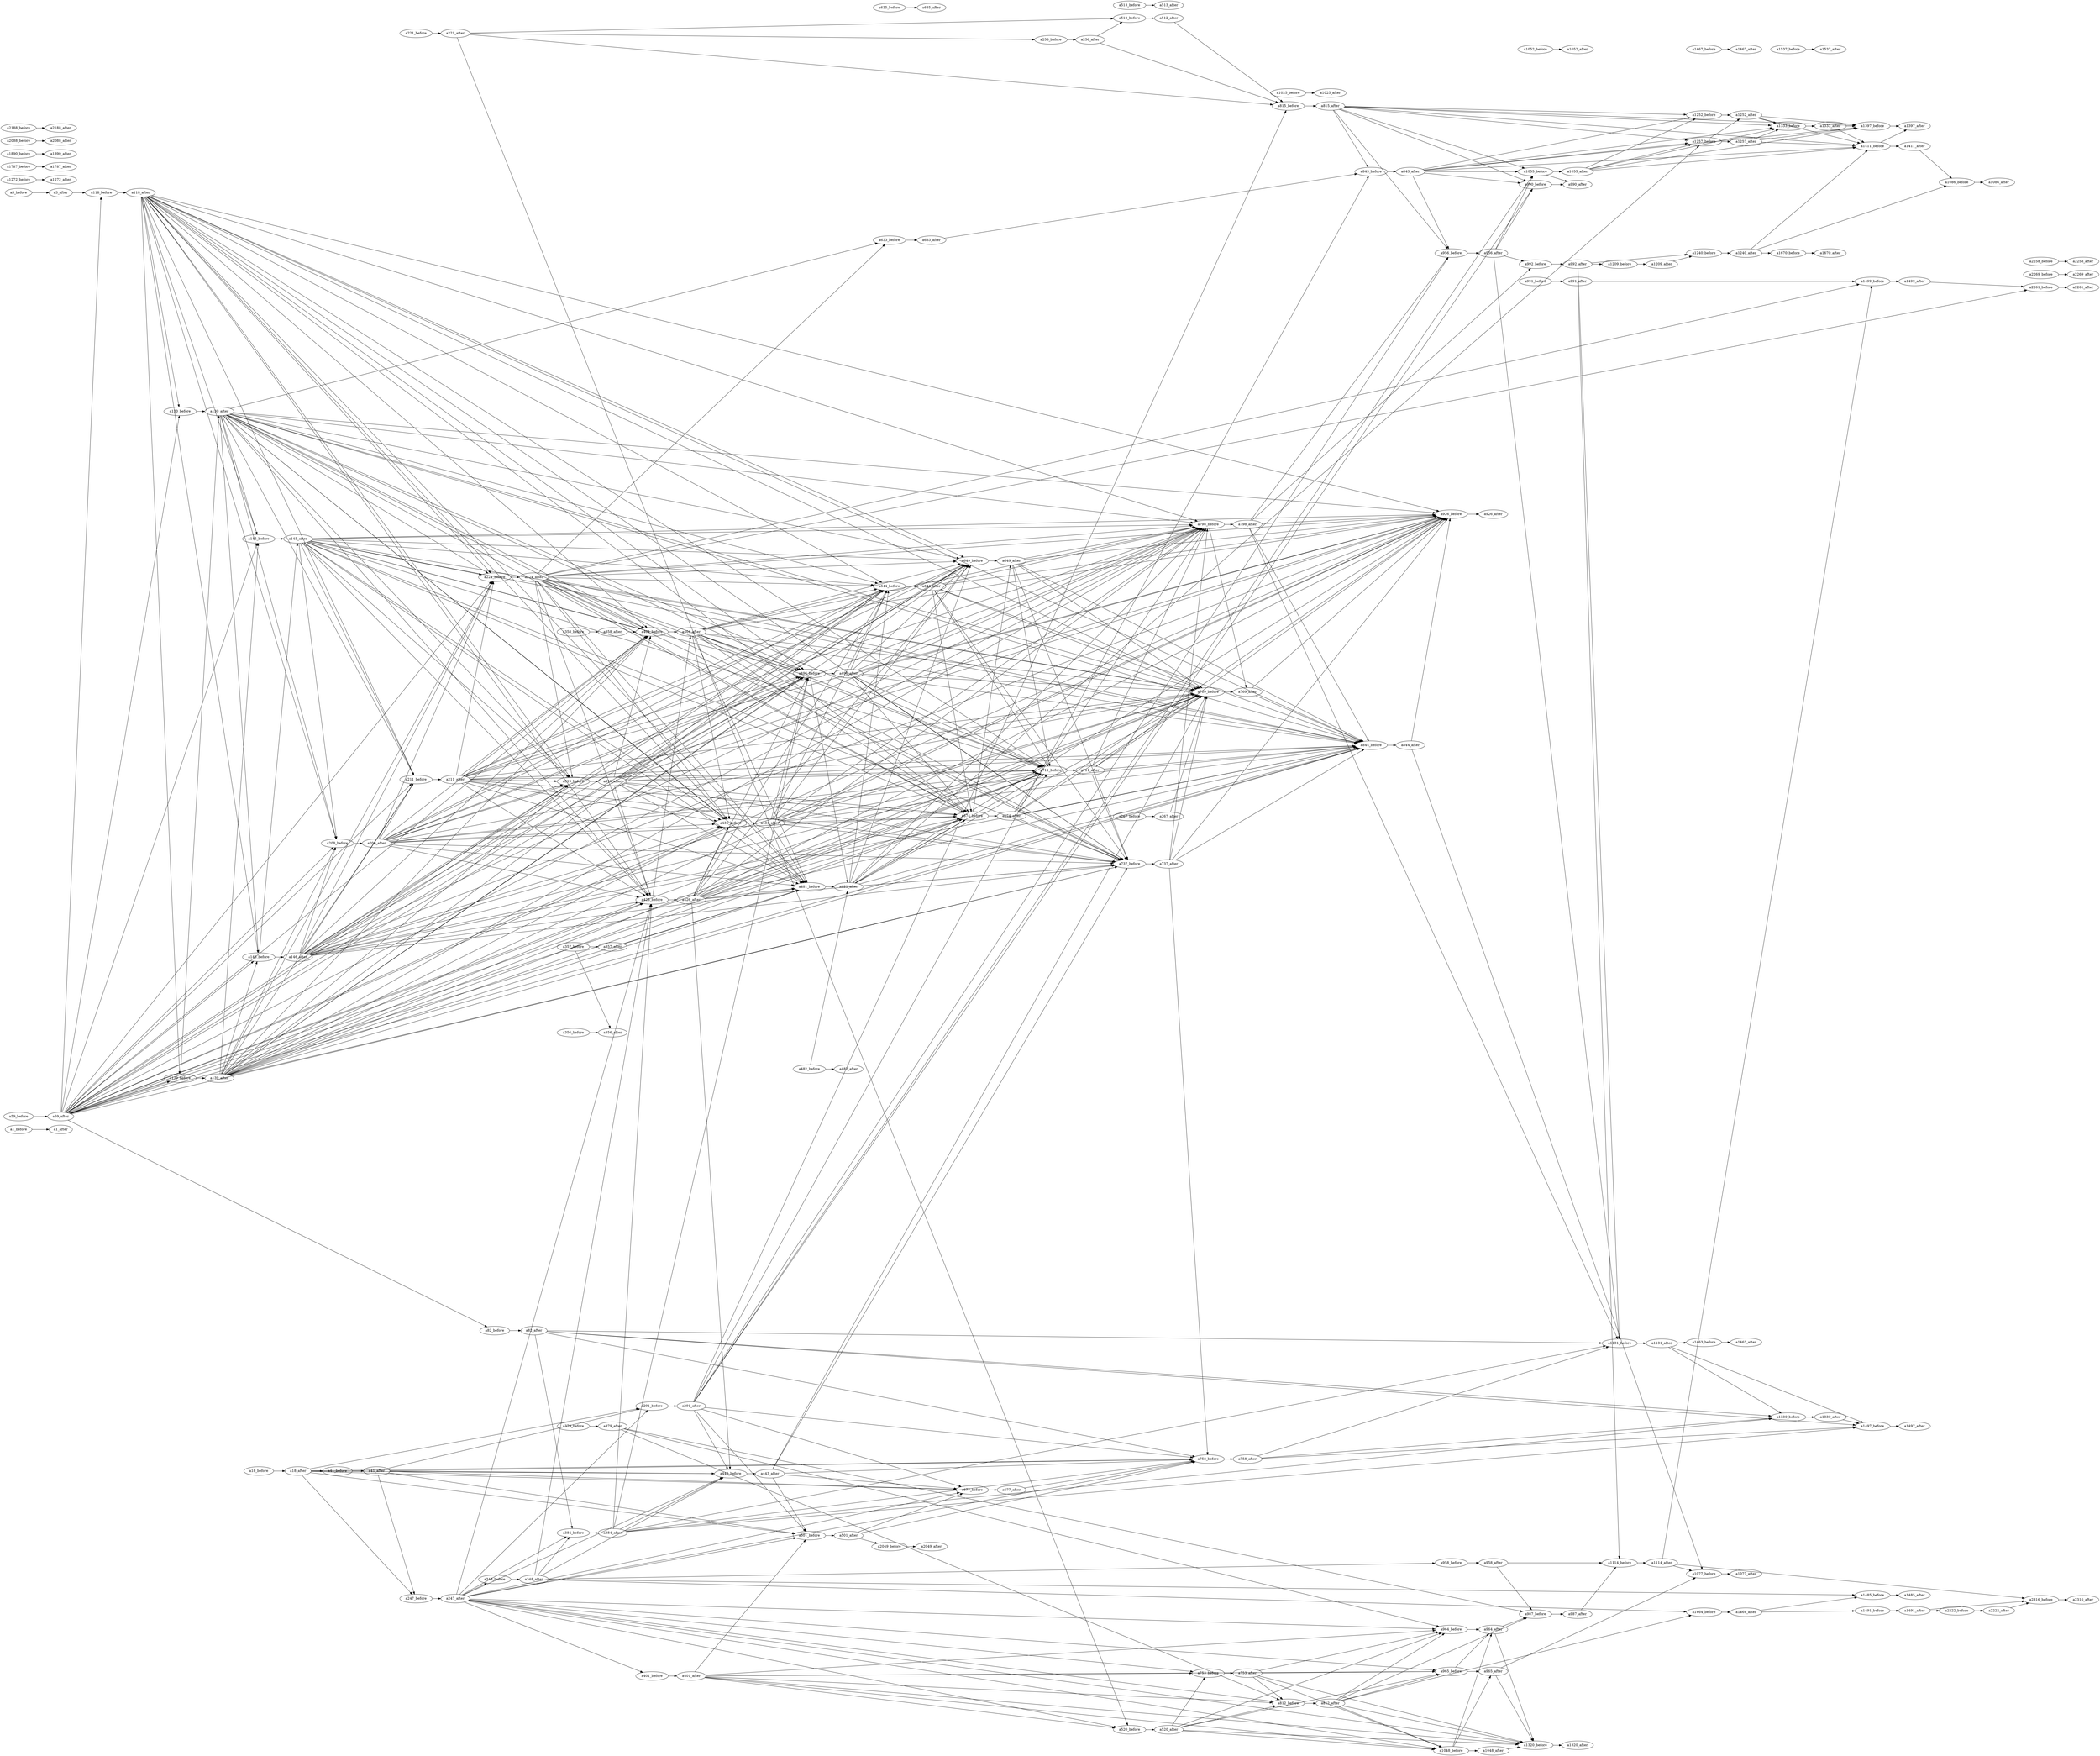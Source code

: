strict digraph  {
rankdir=LR;
splines=false;
a1_before;
a1_after;
a3_before;
a3_after;
a118_before;
a18_before;
a18_after;
a501_before;
a41_before;
a677_before;
a443_before;
a758_before;
a247_before;
a291_before;
a41_after;
a59_before;
a59_after;
a211_before;
a926_before;
a481_before;
a224_before;
a649_before;
a404_before;
a431_before;
a130_before;
a711_before;
a208_before;
a319_before;
a496_before;
a674_before;
a844_before;
a146_before;
a82_before;
a644_before;
a426_before;
a798_before;
a737_before;
a145_before;
a769_before;
a139_before;
a82_after;
a1497_before;
a1330_before;
a384_before;
a1131_before;
a118_after;
a130_after;
a139_after;
a633_before;
a146_after;
a145_after;
a208_after;
a221_before;
a221_after;
a211_after;
a256_before;
a512_before;
a520_before;
a815_before;
a224_after;
a2261_before;
a1499_before;
a247_after;
a965_before;
a964_before;
a401_before;
a812_before;
a1320_before;
a1048_before;
a753_before;
a348_before;
a256_after;
a267_before;
a267_after;
a291_after;
a990_before;
a1055_before;
a956_before;
a843_before;
a319_after;
a348_after;
a958_before;
a1485_before;
a1464_before;
a358_before;
a358_after;
a356_before;
a356_after;
a357_before;
a357_after;
a384_after;
a379_before;
a379_after;
a987_before;
a426_after;
a404_after;
a401_after;
a431_after;
a443_after;
a482_before;
a482_after;
a501_after;
a496_after;
a481_after;
a1257_before;
a2049_before;
a512_after;
a513_before;
a513_after;
a520_after;
a633_after;
a635_before;
a635_after;
a644_after;
a674_after;
a677_after;
a649_after;
a711_after;
a737_after;
a798_after;
a753_after;
a769_after;
a758_after;
a992_before;
a812_after;
a1025_before;
a1025_after;
a815_after;
a1252_before;
a1397_before;
a1333_before;
a1411_before;
a844_after;
a843_after;
a1077_before;
a926_after;
a958_after;
a956_after;
a965_after;
a1048_after;
a964_after;
a1114_before;
a991_before;
a991_after;
a990_after;
a987_after;
a1055_after;
a992_after;
a1052_before;
a1052_after;
a1209_before;
a1240_before;
a1114_after;
a2316_before;
a1131_after;
a1463_before;
a1077_after;
a1209_after;
a1257_after;
a1252_after;
a1240_after;
a1086_before;
a1670_before;
a1272_before;
a1272_after;
a1320_after;
a1333_after;
a1330_after;
a1411_after;
a1397_after;
a1464_after;
a1463_after;
a1467_before;
a1467_after;
a1491_before;
a1491_after;
a1497_after;
a1485_after;
a1499_after;
a2222_before;
a1670_after;
a1537_before;
a1537_after;
a1787_before;
a1787_after;
a1890_before;
a1890_after;
a2049_after;
a2222_after;
a2088_before;
a2088_after;
a2188_before;
a2188_after;
a2269_before;
a2269_after;
a2316_after;
a2261_after;
a2258_before;
a2258_after;
a1086_after;
a1_before -> a1_after;
a3_before -> a3_after;
a3_after -> a118_before  [weight=1];
a118_before -> a118_after;
a18_before -> a18_after;
a18_after -> a501_before  [weight=1];
a18_after -> a41_before  [weight=2];
a18_after -> a677_before  [weight=2];
a18_after -> a443_before  [weight=1];
a18_after -> a758_before  [weight=1];
a18_after -> a247_before  [weight=1];
a18_after -> a291_before  [weight=1];
a501_before -> a501_after;
a41_before -> a41_after;
a677_before -> a677_after;
a443_before -> a443_after;
a758_before -> a758_after;
a247_before -> a247_after;
a291_before -> a291_after;
a41_after -> a501_before  [weight=1];
a41_after -> a677_before  [weight=2];
a41_after -> a443_before  [weight=1];
a41_after -> a758_before  [weight=1];
a41_after -> a247_before  [weight=1];
a41_after -> a291_before  [weight=1];
a59_before -> a59_after;
a59_after -> a211_before  [weight=1];
a59_after -> a926_before  [weight=1];
a59_after -> a481_before  [weight=1];
a59_after -> a224_before  [weight=1];
a59_after -> a649_before  [weight=1];
a59_after -> a404_before  [weight=1];
a59_after -> a431_before  [weight=2];
a59_after -> a130_before  [weight=1];
a59_after -> a711_before  [weight=1];
a59_after -> a208_before  [weight=1];
a59_after -> a319_before  [weight=1];
a59_after -> a496_before  [weight=1];
a59_after -> a674_before  [weight=1];
a59_after -> a844_before  [weight=1];
a59_after -> a146_before  [weight=1];
a59_after -> a82_before  [weight=1];
a59_after -> a644_before  [weight=1];
a59_after -> a426_before  [weight=1];
a59_after -> a798_before  [weight=1];
a59_after -> a118_before  [weight=1];
a59_after -> a737_before  [weight=1];
a59_after -> a145_before  [weight=1];
a59_after -> a769_before  [weight=1];
a59_after -> a139_before  [weight=1];
a211_before -> a211_after;
a926_before -> a926_after;
a481_before -> a481_after;
a224_before -> a224_after;
a649_before -> a649_after;
a404_before -> a404_after;
a431_before -> a431_after;
a130_before -> a130_after;
a711_before -> a711_after;
a208_before -> a208_after;
a319_before -> a319_after;
a496_before -> a496_after;
a496_before -> a481_after  [weight=1];
a674_before -> a674_after;
a674_before -> a649_after  [weight=1];
a844_before -> a844_after;
a146_before -> a146_after;
a146_before -> a145_after  [weight=1];
a82_before -> a82_after;
a644_before -> a644_after;
a426_before -> a426_after;
a426_before -> a404_after  [weight=1];
a798_before -> a798_after;
a798_before -> a769_after  [weight=1];
a737_before -> a737_after;
a145_before -> a145_after;
a769_before -> a769_after;
a139_before -> a139_after;
a139_before -> a130_after  [weight=1];
a82_after -> a1497_before  [weight=1];
a82_after -> a1330_before  [weight=1];
a82_after -> a384_before  [weight=1];
a82_after -> a758_before  [weight=1];
a82_after -> a1131_before  [weight=1];
a1497_before -> a1497_after;
a1330_before -> a1330_after;
a384_before -> a384_after;
a1131_before -> a1131_after;
a118_after -> a211_before  [weight=1];
a118_after -> a926_before  [weight=1];
a118_after -> a481_before  [weight=1];
a118_after -> a224_before  [weight=1];
a118_after -> a649_before  [weight=1];
a118_after -> a404_before  [weight=1];
a118_after -> a431_before  [weight=1];
a118_after -> a130_before  [weight=1];
a118_after -> a711_before  [weight=1];
a118_after -> a208_before  [weight=1];
a118_after -> a319_before  [weight=1];
a118_after -> a496_before  [weight=1];
a118_after -> a674_before  [weight=1];
a118_after -> a844_before  [weight=1];
a118_after -> a146_before  [weight=1];
a118_after -> a644_before  [weight=1];
a118_after -> a426_before  [weight=1];
a118_after -> a798_before  [weight=1];
a118_after -> a737_before  [weight=1];
a118_after -> a145_before  [weight=1];
a118_after -> a769_before  [weight=1];
a118_after -> a139_before  [weight=1];
a130_after -> a211_before  [weight=1];
a130_after -> a926_before  [weight=1];
a130_after -> a481_before  [weight=1];
a130_after -> a224_before  [weight=1];
a130_after -> a649_before  [weight=1];
a130_after -> a404_before  [weight=1];
a130_after -> a431_before  [weight=1];
a130_after -> a711_before  [weight=1];
a130_after -> a208_before  [weight=1];
a130_after -> a319_before  [weight=1];
a130_after -> a496_before  [weight=1];
a130_after -> a674_before  [weight=1];
a130_after -> a844_before  [weight=1];
a130_after -> a146_before  [weight=1];
a130_after -> a633_before  [weight=1];
a130_after -> a644_before  [weight=1];
a130_after -> a426_before  [weight=1];
a130_after -> a798_before  [weight=1];
a130_after -> a737_before  [weight=1];
a130_after -> a145_before  [weight=1];
a130_after -> a769_before  [weight=1];
a139_after -> a211_before  [weight=1];
a139_after -> a926_before  [weight=1];
a139_after -> a481_before  [weight=1];
a139_after -> a224_before  [weight=1];
a139_after -> a649_before  [weight=1];
a139_after -> a404_before  [weight=1];
a139_after -> a431_before  [weight=1];
a139_after -> a711_before  [weight=1];
a139_after -> a208_before  [weight=1];
a139_after -> a319_before  [weight=1];
a139_after -> a496_before  [weight=1];
a139_after -> a674_before  [weight=1];
a139_after -> a844_before  [weight=1];
a139_after -> a146_before  [weight=1];
a139_after -> a644_before  [weight=1];
a139_after -> a426_before  [weight=1];
a139_after -> a798_before  [weight=1];
a139_after -> a737_before  [weight=1];
a139_after -> a145_before  [weight=1];
a139_after -> a769_before  [weight=1];
a633_before -> a633_after;
a146_after -> a211_before  [weight=1];
a146_after -> a926_before  [weight=1];
a146_after -> a481_before  [weight=1];
a146_after -> a224_before  [weight=1];
a146_after -> a649_before  [weight=1];
a146_after -> a404_before  [weight=1];
a146_after -> a431_before  [weight=1];
a146_after -> a711_before  [weight=1];
a146_after -> a208_before  [weight=1];
a146_after -> a319_before  [weight=1];
a146_after -> a496_before  [weight=1];
a146_after -> a674_before  [weight=1];
a146_after -> a844_before  [weight=1];
a146_after -> a644_before  [weight=1];
a146_after -> a426_before  [weight=1];
a146_after -> a798_before  [weight=1];
a146_after -> a737_before  [weight=1];
a146_after -> a769_before  [weight=1];
a145_after -> a211_before  [weight=1];
a145_after -> a926_before  [weight=1];
a145_after -> a481_before  [weight=1];
a145_after -> a224_before  [weight=1];
a145_after -> a649_before  [weight=1];
a145_after -> a404_before  [weight=1];
a145_after -> a431_before  [weight=1];
a145_after -> a711_before  [weight=1];
a145_after -> a208_before  [weight=1];
a145_after -> a319_before  [weight=1];
a145_after -> a496_before  [weight=1];
a145_after -> a674_before  [weight=1];
a145_after -> a844_before  [weight=1];
a145_after -> a644_before  [weight=1];
a145_after -> a426_before  [weight=1];
a145_after -> a798_before  [weight=1];
a145_after -> a737_before  [weight=1];
a145_after -> a769_before  [weight=1];
a208_after -> a211_before  [weight=1];
a208_after -> a926_before  [weight=1];
a208_after -> a481_before  [weight=1];
a208_after -> a224_before  [weight=1];
a208_after -> a649_before  [weight=1];
a208_after -> a404_before  [weight=1];
a208_after -> a431_before  [weight=1];
a208_after -> a711_before  [weight=1];
a208_after -> a319_before  [weight=1];
a208_after -> a496_before  [weight=1];
a208_after -> a674_before  [weight=1];
a208_after -> a844_before  [weight=1];
a208_after -> a644_before  [weight=1];
a208_after -> a426_before  [weight=1];
a208_after -> a798_before  [weight=1];
a208_after -> a737_before  [weight=1];
a208_after -> a769_before  [weight=1];
a221_before -> a221_after;
a221_after -> a256_before  [weight=1];
a221_after -> a512_before  [weight=1];
a221_after -> a520_before  [weight=1];
a221_after -> a815_before  [weight=1];
a211_after -> a926_before  [weight=1];
a211_after -> a481_before  [weight=1];
a211_after -> a224_before  [weight=1];
a211_after -> a649_before  [weight=1];
a211_after -> a404_before  [weight=1];
a211_after -> a431_before  [weight=1];
a211_after -> a711_before  [weight=1];
a211_after -> a319_before  [weight=1];
a211_after -> a496_before  [weight=1];
a211_after -> a674_before  [weight=1];
a211_after -> a844_before  [weight=1];
a211_after -> a644_before  [weight=1];
a211_after -> a426_before  [weight=1];
a211_after -> a798_before  [weight=1];
a211_after -> a737_before  [weight=1];
a211_after -> a769_before  [weight=1];
a256_before -> a256_after;
a512_before -> a512_after;
a520_before -> a520_after;
a815_before -> a815_after;
a224_after -> a926_before  [weight=1];
a224_after -> a481_before  [weight=1];
a224_after -> a2261_before  [weight=1];
a224_after -> a649_before  [weight=1];
a224_after -> a404_before  [weight=1];
a224_after -> a431_before  [weight=1];
a224_after -> a711_before  [weight=1];
a224_after -> a1499_before  [weight=1];
a224_after -> a319_before  [weight=1];
a224_after -> a496_before  [weight=1];
a224_after -> a674_before  [weight=1];
a224_after -> a844_before  [weight=1];
a224_after -> a633_before  [weight=1];
a224_after -> a644_before  [weight=1];
a224_after -> a426_before  [weight=1];
a224_after -> a798_before  [weight=1];
a224_after -> a737_before  [weight=1];
a224_after -> a769_before  [weight=1];
a2261_before -> a2261_after;
a1499_before -> a1499_after;
a247_after -> a965_before  [weight=1];
a247_after -> a501_before  [weight=1];
a247_after -> a384_before  [weight=1];
a247_after -> a964_before  [weight=1];
a247_after -> a758_before  [weight=1];
a247_after -> a401_before  [weight=1];
a247_after -> a812_before  [weight=1];
a247_after -> a291_before  [weight=1];
a247_after -> a520_before  [weight=1];
a247_after -> a1320_before  [weight=1];
a247_after -> a1048_before  [weight=1];
a247_after -> a753_before  [weight=1];
a247_after -> a348_before  [weight=2];
a247_after -> a443_before  [weight=2];
a247_after -> a677_before  [weight=1];
a247_after -> a426_before  [weight=1];
a965_before -> a965_after;
a965_before -> a964_after  [weight=2];
a964_before -> a964_after;
a401_before -> a401_after;
a812_before -> a812_after;
a1320_before -> a1320_after;
a1048_before -> a1048_after;
a1048_before -> a964_after  [weight=1];
a1048_before -> a965_after  [weight=1];
a753_before -> a753_after;
a348_before -> a348_after;
a256_after -> a512_before  [weight=1];
a256_after -> a815_before  [weight=1];
a267_before -> a267_after;
a267_after -> a769_before  [weight=1];
a291_after -> a990_before  [weight=1];
a291_after -> a1055_before  [weight=1];
a291_after -> a956_before  [weight=1];
a291_after -> a501_before  [weight=1];
a291_after -> a843_before  [weight=1];
a291_after -> a677_before  [weight=1];
a291_after -> a443_before  [weight=1];
a291_after -> a758_before  [weight=1];
a291_after -> a815_before  [weight=1];
a990_before -> a990_after;
a1055_before -> a1055_after;
a1055_before -> a990_after  [weight=1];
a956_before -> a956_after;
a843_before -> a843_after;
a319_after -> a926_before  [weight=1];
a319_after -> a481_before  [weight=1];
a319_after -> a649_before  [weight=1];
a319_after -> a404_before  [weight=1];
a319_after -> a431_before  [weight=1];
a319_after -> a711_before  [weight=1];
a319_after -> a496_before  [weight=2];
a319_after -> a674_before  [weight=1];
a319_after -> a844_before  [weight=1];
a319_after -> a644_before  [weight=1];
a319_after -> a426_before  [weight=1];
a319_after -> a798_before  [weight=2];
a319_after -> a737_before  [weight=1];
a319_after -> a769_before  [weight=1];
a348_after -> a958_before  [weight=1];
a348_after -> a1485_before  [weight=1];
a348_after -> a384_before  [weight=1];
a348_after -> a443_before  [weight=1];
a348_after -> a426_before  [weight=1];
a348_after -> a1464_before  [weight=1];
a958_before -> a958_after;
a1485_before -> a1485_after;
a1464_before -> a1464_after;
a358_before -> a358_after;
a358_after -> a404_before  [weight=1];
a356_before -> a356_after;
a357_before -> a357_after;
a357_before -> a356_after  [weight=1];
a357_after -> a481_before  [weight=1];
a384_after -> a1497_before  [weight=1];
a384_after -> a496_before  [weight=1];
a384_after -> a1330_before  [weight=1];
a384_after -> a443_before  [weight=1];
a384_after -> a758_before  [weight=2];
a384_after -> a426_before  [weight=1];
a384_after -> a1131_before  [weight=1];
a379_before -> a379_after;
a379_after -> a812_before  [weight=1];
a379_after -> a964_before  [weight=2];
a379_after -> a987_before  [weight=1];
a987_before -> a987_after;
a426_after -> a769_before  [weight=1];
a426_after -> a926_before  [weight=1];
a426_after -> a481_before  [weight=1];
a426_after -> a649_before  [weight=1];
a426_after -> a431_before  [weight=1];
a426_after -> a711_before  [weight=1];
a426_after -> a496_before  [weight=1];
a426_after -> a674_before  [weight=1];
a426_after -> a844_before  [weight=1];
a426_after -> a443_before  [weight=1];
a426_after -> a644_before  [weight=1];
a426_after -> a798_before  [weight=1];
a426_after -> a737_before  [weight=1];
a404_after -> a926_before  [weight=1];
a404_after -> a481_before  [weight=1];
a404_after -> a649_before  [weight=1];
a404_after -> a431_before  [weight=1];
a404_after -> a711_before  [weight=1];
a404_after -> a496_before  [weight=1];
a404_after -> a674_before  [weight=1];
a404_after -> a844_before  [weight=1];
a404_after -> a644_before  [weight=1];
a404_after -> a798_before  [weight=1];
a404_after -> a737_before  [weight=1];
a404_after -> a769_before  [weight=1];
a401_after -> a812_before  [weight=1];
a401_after -> a965_before  [weight=1];
a401_after -> a501_before  [weight=1];
a401_after -> a1048_before  [weight=1];
a401_after -> a1320_before  [weight=1];
a401_after -> a753_before  [weight=1];
a401_after -> a964_before  [weight=1];
a401_after -> a520_before  [weight=1];
a431_after -> a926_before  [weight=1];
a431_after -> a481_before  [weight=1];
a431_after -> a649_before  [weight=1];
a431_after -> a711_before  [weight=1];
a431_after -> a496_before  [weight=1];
a431_after -> a674_before  [weight=1];
a431_after -> a844_before  [weight=1];
a431_after -> a644_before  [weight=1];
a431_after -> a798_before  [weight=1];
a431_after -> a737_before  [weight=1];
a431_after -> a769_before  [weight=1];
a443_after -> a501_before  [weight=1];
a443_after -> a677_before  [weight=1];
a443_after -> a758_before  [weight=1];
a443_after -> a737_before  [weight=1];
a443_after -> a769_before  [weight=1];
a482_before -> a482_after;
a482_before -> a481_after  [weight=1];
a501_after -> a2049_before  [weight=1];
a501_after -> a677_before  [weight=1];
a501_after -> a758_before  [weight=1];
a496_after -> a926_before  [weight=1];
a496_after -> a649_before  [weight=1];
a496_after -> a711_before  [weight=2];
a496_after -> a674_before  [weight=1];
a496_after -> a844_before  [weight=1];
a496_after -> a644_before  [weight=1];
a496_after -> a798_before  [weight=2];
a496_after -> a737_before  [weight=1];
a496_after -> a769_before  [weight=1];
a481_after -> a1257_before  [weight=1];
a481_after -> a926_before  [weight=1];
a481_after -> a649_before  [weight=1];
a481_after -> a711_before  [weight=1];
a481_after -> a674_before  [weight=1];
a481_after -> a844_before  [weight=1];
a481_after -> a644_before  [weight=1];
a481_after -> a798_before  [weight=1];
a481_after -> a737_before  [weight=1];
a481_after -> a769_before  [weight=1];
a1257_before -> a1257_after;
a1257_before -> a1252_after  [weight=1];
a2049_before -> a2049_after;
a512_after -> a815_before  [weight=1];
a513_before -> a513_after;
a520_after -> a812_before  [weight=1];
a520_after -> a965_before  [weight=1];
a520_after -> a1048_before  [weight=1];
a520_after -> a753_before  [weight=1];
a520_after -> a1320_before  [weight=1];
a520_after -> a964_before  [weight=1];
a633_after -> a843_before  [weight=1];
a635_before -> a635_after;
a644_after -> a926_before  [weight=1];
a644_after -> a649_before  [weight=1];
a644_after -> a711_before  [weight=1];
a644_after -> a674_before  [weight=1];
a644_after -> a844_before  [weight=1];
a644_after -> a798_before  [weight=1];
a644_after -> a737_before  [weight=1];
a644_after -> a769_before  [weight=1];
a674_after -> a926_before  [weight=1];
a674_after -> a711_before  [weight=1];
a674_after -> a844_before  [weight=1];
a674_after -> a798_before  [weight=1];
a674_after -> a737_before  [weight=1];
a674_after -> a769_before  [weight=1];
a677_after -> a758_before  [weight=1];
a649_after -> a926_before  [weight=1];
a649_after -> a711_before  [weight=1];
a649_after -> a844_before  [weight=1];
a649_after -> a798_before  [weight=1];
a649_after -> a737_before  [weight=1];
a649_after -> a769_before  [weight=1];
a711_after -> a926_before  [weight=1];
a711_after -> a844_before  [weight=1];
a711_after -> a798_before  [weight=2];
a711_after -> a737_before  [weight=1];
a711_after -> a769_before  [weight=1];
a737_after -> a926_before  [weight=1];
a737_after -> a758_before  [weight=1];
a737_after -> a844_before  [weight=1];
a737_after -> a798_before  [weight=1];
a737_after -> a769_before  [weight=1];
a798_after -> a926_before  [weight=1];
a798_after -> a956_before  [weight=1];
a798_after -> a992_before  [weight=1];
a798_after -> a844_before  [weight=1];
a798_after -> a1131_before  [weight=1];
a753_after -> a812_before  [weight=1];
a753_after -> a965_before  [weight=1];
a753_after -> a1048_before  [weight=1];
a753_after -> a1320_before  [weight=1];
a753_after -> a964_before  [weight=1];
a769_after -> a926_before  [weight=1];
a769_after -> a844_before  [weight=1];
a758_after -> a1497_before  [weight=1];
a758_after -> a1330_before  [weight=1];
a758_after -> a1131_before  [weight=1];
a992_before -> a992_after;
a812_after -> a965_before  [weight=1];
a812_after -> a1048_before  [weight=1];
a812_after -> a1320_before  [weight=1];
a812_after -> a964_before  [weight=2];
a812_after -> a1464_before  [weight=1];
a812_after -> a987_before  [weight=1];
a1025_before -> a1025_after;
a815_after -> a1257_before  [weight=1];
a815_after -> a990_before  [weight=1];
a815_after -> a1252_before  [weight=1];
a815_after -> a1055_before  [weight=2];
a815_after -> a956_before  [weight=1];
a815_after -> a1397_before  [weight=1];
a815_after -> a843_before  [weight=2];
a815_after -> a1333_before  [weight=1];
a815_after -> a1411_before  [weight=1];
a1252_before -> a1252_after;
a1397_before -> a1397_after;
a1333_before -> a1333_after;
a1411_before -> a1411_after;
a1411_before -> a1397_after  [weight=1];
a844_after -> a926_before  [weight=1];
a844_after -> a1077_before  [weight=1];
a843_after -> a1257_before  [weight=1];
a843_after -> a990_before  [weight=1];
a843_after -> a1055_before  [weight=2];
a843_after -> a956_before  [weight=1];
a843_after -> a1397_before  [weight=1];
a843_after -> a1333_before  [weight=1];
a843_after -> a1252_before  [weight=1];
a843_after -> a1411_before  [weight=1];
a1077_before -> a1077_after;
a958_after -> a1114_before  [weight=1];
a958_after -> a987_before  [weight=1];
a956_after -> a990_before  [weight=1];
a956_after -> a1055_before  [weight=1];
a956_after -> a992_before  [weight=1];
a956_after -> a1131_before  [weight=1];
a965_after -> a1077_before  [weight=1];
a965_after -> a1320_before  [weight=1];
a1048_after -> a1320_before  [weight=1];
a964_after -> a1320_before  [weight=1];
a964_after -> a987_before  [weight=1];
a1114_before -> a1114_after;
a991_before -> a991_after;
a991_after -> a1114_before  [weight=1];
a991_after -> a1499_before  [weight=1];
a987_after -> a1114_before  [weight=1];
a1055_after -> a1257_before  [weight=1];
a1055_after -> a1397_before  [weight=1];
a1055_after -> a1333_before  [weight=1];
a1055_after -> a1252_before  [weight=1];
a1055_after -> a1411_before  [weight=1];
a992_after -> a1209_before  [weight=1];
a992_after -> a1131_before  [weight=1];
a992_after -> a1240_before  [weight=1];
a1052_before -> a1052_after;
a1209_before -> a1209_after;
a1240_before -> a1240_after;
a1114_after -> a1077_before  [weight=1];
a1114_after -> a1499_before  [weight=1];
a1114_after -> a2316_before  [weight=1];
a2316_before -> a2316_after;
a1131_after -> a1497_before  [weight=2];
a1131_after -> a1330_before  [weight=1];
a1131_after -> a1463_before  [weight=1];
a1463_before -> a1463_after;
a1209_after -> a1240_before  [weight=1];
a1257_after -> a1397_before  [weight=1];
a1257_after -> a1333_before  [weight=1];
a1257_after -> a1411_before  [weight=1];
a1252_after -> a1397_before  [weight=1];
a1252_after -> a1333_before  [weight=1];
a1252_after -> a1411_before  [weight=1];
a1240_after -> a1086_before  [weight=1];
a1240_after -> a1670_before  [weight=1];
a1240_after -> a1411_before  [weight=1];
a1086_before -> a1086_after;
a1670_before -> a1670_after;
a1272_before -> a1272_after;
a1333_after -> a1397_before  [weight=1];
a1333_after -> a1411_before  [weight=1];
a1330_after -> a1497_before  [weight=1];
a1411_after -> a1086_before  [weight=1];
a1464_after -> a1491_before  [weight=1];
a1464_after -> a1485_before  [weight=1];
a1467_before -> a1467_after;
a1491_before -> a1491_after;
a1491_after -> a2222_before  [weight=1];
a1491_after -> a2316_before  [weight=1];
a1499_after -> a2261_before  [weight=1];
a2222_before -> a2222_after;
a1537_before -> a1537_after;
a1787_before -> a1787_after;
a1890_before -> a1890_after;
a2222_after -> a2316_before  [weight=1];
a2088_before -> a2088_after;
a2188_before -> a2188_after;
a2269_before -> a2269_after;
a2258_before -> a2258_after;
subgraph  {
rank=same;
a1_before [group=a1];
a3_before [group=a3];
}

subgraph  {
rank=same;
a1_after [group=a1];
a3_after [group=a3];
}

subgraph  {
rank=same;
a18_before [group=a18];
}

subgraph  {
rank=same;
a18_after [group=a18];
}

subgraph  {
rank=same;
a41_before [group=a41];
}

subgraph  {
rank=same;
a41_after [group=a41];
}

subgraph  {
rank=same;
a59_before [group=a59];
}

subgraph  {
rank=same;
a59_after [group=a59];
}

subgraph  {
rank=same;
a82_before [group=a82];
}

subgraph  {
rank=same;
a82_after [group=a82];
}

subgraph  {
rank=same;
a118_before [group=a118];
}

subgraph  {
rank=same;
a118_after [group=a118];
}

subgraph  {
rank=same;
a130_before [group=a130];
a139_before [group=a139];
}

subgraph  {
rank=same;
a130_after [group=a130];
a139_after [group=a139];
}

subgraph  {
rank=same;
a146_before [group=a146];
a145_before [group=a145];
}

subgraph  {
rank=same;
a146_after [group=a146];
a145_after [group=a145];
}

subgraph  {
rank=same;
a208_before [group=a208];
}

subgraph  {
rank=same;
a208_after [group=a208];
}

subgraph  {
rank=same;
a221_before [group=a221];
a211_before [group=a211];
}

subgraph  {
rank=same;
a221_after [group=a221];
a211_after [group=a211];
}

subgraph  {
rank=same;
a224_before [group=a224];
}

subgraph  {
rank=same;
a224_after [group=a224];
}

subgraph  {
rank=same;
a247_before [group=a247];
}

subgraph  {
rank=same;
a247_after [group=a247];
}

subgraph  {
rank=same;
a256_before [group=a256];
}

subgraph  {
rank=same;
a256_after [group=a256];
}

subgraph  {
rank=same;
a267_before [group=a267];
}

subgraph  {
rank=same;
a267_after [group=a267];
}

subgraph  {
rank=same;
a291_before [group=a291];
}

subgraph  {
rank=same;
a291_after [group=a291];
}

subgraph  {
rank=same;
a319_before [group=a319];
}

subgraph  {
rank=same;
a319_after [group=a319];
}

subgraph  {
rank=same;
a348_before [group=a348];
}

subgraph  {
rank=same;
a348_after [group=a348];
}

subgraph  {
rank=same;
a358_before [group=a358];
a356_before [group=a356];
a357_before [group=a357];
}

subgraph  {
rank=same;
a358_after [group=a358];
a356_after [group=a356];
a357_after [group=a357];
}

subgraph  {
rank=same;
a384_before [group=a384];
a379_before [group=a379];
}

subgraph  {
rank=same;
a384_after [group=a384];
a379_after [group=a379];
}

subgraph  {
rank=same;
a426_before [group=a426];
a404_before [group=a404];
a401_before [group=a401];
}

subgraph  {
rank=same;
a426_after [group=a426];
a404_after [group=a404];
a401_after [group=a401];
}

subgraph  {
rank=same;
a431_before [group=a431];
a443_before [group=a443];
}

subgraph  {
rank=same;
a431_after [group=a431];
a443_after [group=a443];
}

subgraph  {
rank=same;
a482_before [group=a482];
a501_before [group=a501];
a496_before [group=a496];
a481_before [group=a481];
}

subgraph  {
rank=same;
a482_after [group=a482];
a501_after [group=a501];
a496_after [group=a496];
a481_after [group=a481];
}

subgraph  {
rank=same;
a512_before [group=a512];
a513_before [group=a513];
a520_before [group=a520];
}

subgraph  {
rank=same;
a512_after [group=a512];
a513_after [group=a513];
a520_after [group=a520];
}

subgraph  {
rank=same;
a633_before [group=a633];
a635_before [group=a635];
a644_before [group=a644];
}

subgraph  {
rank=same;
a633_after [group=a633];
a635_after [group=a635];
a644_after [group=a644];
}

subgraph  {
rank=same;
a674_before [group=a674];
a677_before [group=a677];
a649_before [group=a649];
}

subgraph  {
rank=same;
a674_after [group=a674];
a677_after [group=a677];
a649_after [group=a649];
}

subgraph  {
rank=same;
a711_before [group=a711];
}

subgraph  {
rank=same;
a711_after [group=a711];
}

subgraph  {
rank=same;
a737_before [group=a737];
}

subgraph  {
rank=same;
a737_after [group=a737];
}

subgraph  {
rank=same;
a798_before [group=a798];
a753_before [group=a753];
a769_before [group=a769];
a758_before [group=a758];
}

subgraph  {
rank=same;
a798_after [group=a798];
a753_after [group=a753];
a769_after [group=a769];
a758_after [group=a758];
}

subgraph  {
rank=same;
a812_before [group=a812];
a1025_before [group=a1025];
a815_before [group=a815];
}

subgraph  {
rank=same;
a812_after [group=a812];
a1025_after [group=a1025];
a815_after [group=a815];
}

subgraph  {
rank=same;
a844_before [group=a844];
a843_before [group=a843];
}

subgraph  {
rank=same;
a844_after [group=a844];
a843_after [group=a843];
}

subgraph  {
rank=same;
a926_before [group=a926];
}

subgraph  {
rank=same;
a926_after [group=a926];
}

subgraph  {
rank=same;
a958_before [group=a958];
a956_before [group=a956];
a965_before [group=a965];
a1048_before [group=a1048];
a964_before [group=a964];
}

subgraph  {
rank=same;
a958_after [group=a958];
a956_after [group=a956];
a965_after [group=a965];
a1048_after [group=a1048];
a964_after [group=a964];
}

subgraph  {
rank=same;
a991_before [group=a991];
a990_before [group=a990];
a987_before [group=a987];
a1055_before [group=a1055];
a992_before [group=a992];
a1052_before [group=a1052];
}

subgraph  {
rank=same;
a991_after [group=a991];
a990_after [group=a990];
a987_after [group=a987];
a1055_after [group=a1055];
a992_after [group=a992];
a1052_after [group=a1052];
}

subgraph  {
rank=same;
a1077_before [group=a1077];
}

subgraph  {
rank=same;
a1077_after [group=a1077];
}

subgraph  {
rank=same;
a1086_before [group=a1086];
}

subgraph  {
rank=same;
a1086_after [group=a1086];
}

subgraph  {
rank=same;
a1114_before [group=a1114];
}

subgraph  {
rank=same;
a1114_after [group=a1114];
}

subgraph  {
rank=same;
a1131_before [group=a1131];
}

subgraph  {
rank=same;
a1131_after [group=a1131];
}

subgraph  {
rank=same;
a1209_before [group=a1209];
}

subgraph  {
rank=same;
a1209_after [group=a1209];
}

subgraph  {
rank=same;
a1257_before [group=a1257];
a1252_before [group=a1252];
a1240_before [group=a1240];
}

subgraph  {
rank=same;
a1257_after [group=a1257];
a1252_after [group=a1252];
a1240_after [group=a1240];
}

subgraph  {
rank=same;
a1272_before [group=a1272];
}

subgraph  {
rank=same;
a1272_after [group=a1272];
}

subgraph  {
rank=same;
a1320_before [group=a1320];
}

subgraph  {
rank=same;
a1320_after [group=a1320];
}

subgraph  {
rank=same;
a1333_before [group=a1333];
a1330_before [group=a1330];
}

subgraph  {
rank=same;
a1333_after [group=a1333];
a1330_after [group=a1330];
}

subgraph  {
rank=same;
a1411_before [group=a1411];
a1397_before [group=a1397];
}

subgraph  {
rank=same;
a1411_after [group=a1411];
a1397_after [group=a1397];
}

subgraph  {
rank=same;
a1464_before [group=a1464];
a1463_before [group=a1463];
a1467_before [group=a1467];
}

subgraph  {
rank=same;
a1464_after [group=a1464];
a1463_after [group=a1463];
a1467_after [group=a1467];
}

subgraph  {
rank=same;
a1491_before [group=a1491];
a1497_before [group=a1497];
a1485_before [group=a1485];
a1499_before [group=a1499];
}

subgraph  {
rank=same;
a1491_after [group=a1491];
a1497_after [group=a1497];
a1485_after [group=a1485];
a1499_after [group=a1499];
}

subgraph  {
rank=same;
a1670_before [group=a1670];
a1537_before [group=a1537];
}

subgraph  {
rank=same;
a1670_after [group=a1670];
a1537_after [group=a1537];
}

subgraph  {
rank=same;
a1787_before [group=a1787];
}

subgraph  {
rank=same;
a1787_after [group=a1787];
}

subgraph  {
rank=same;
a1890_before [group=a1890];
}

subgraph  {
rank=same;
a1890_after [group=a1890];
}

subgraph  {
rank=same;
a2049_before [group=a2049];
}

subgraph  {
rank=same;
a2049_after [group=a2049];
}

subgraph  {
rank=same;
a2088_before [group=a2088];
}

subgraph  {
rank=same;
a2088_after [group=a2088];
}

subgraph  {
rank=same;
a2188_before [group=a2188];
}

subgraph  {
rank=same;
a2188_after [group=a2188];
}

subgraph  {
rank=same;
a2222_before [group=a2222];
}

subgraph  {
rank=same;
a2222_after [group=a2222];
}

subgraph  {
rank=same;
a2269_before [group=a2269];
a2316_before [group=a2316];
a2261_before [group=a2261];
a2258_before [group=a2258];
}

subgraph  {
rank=same;
a2269_after [group=a2269];
a2316_after [group=a2316];
a2261_after [group=a2261];
a2258_after [group=a2258];
}

}
